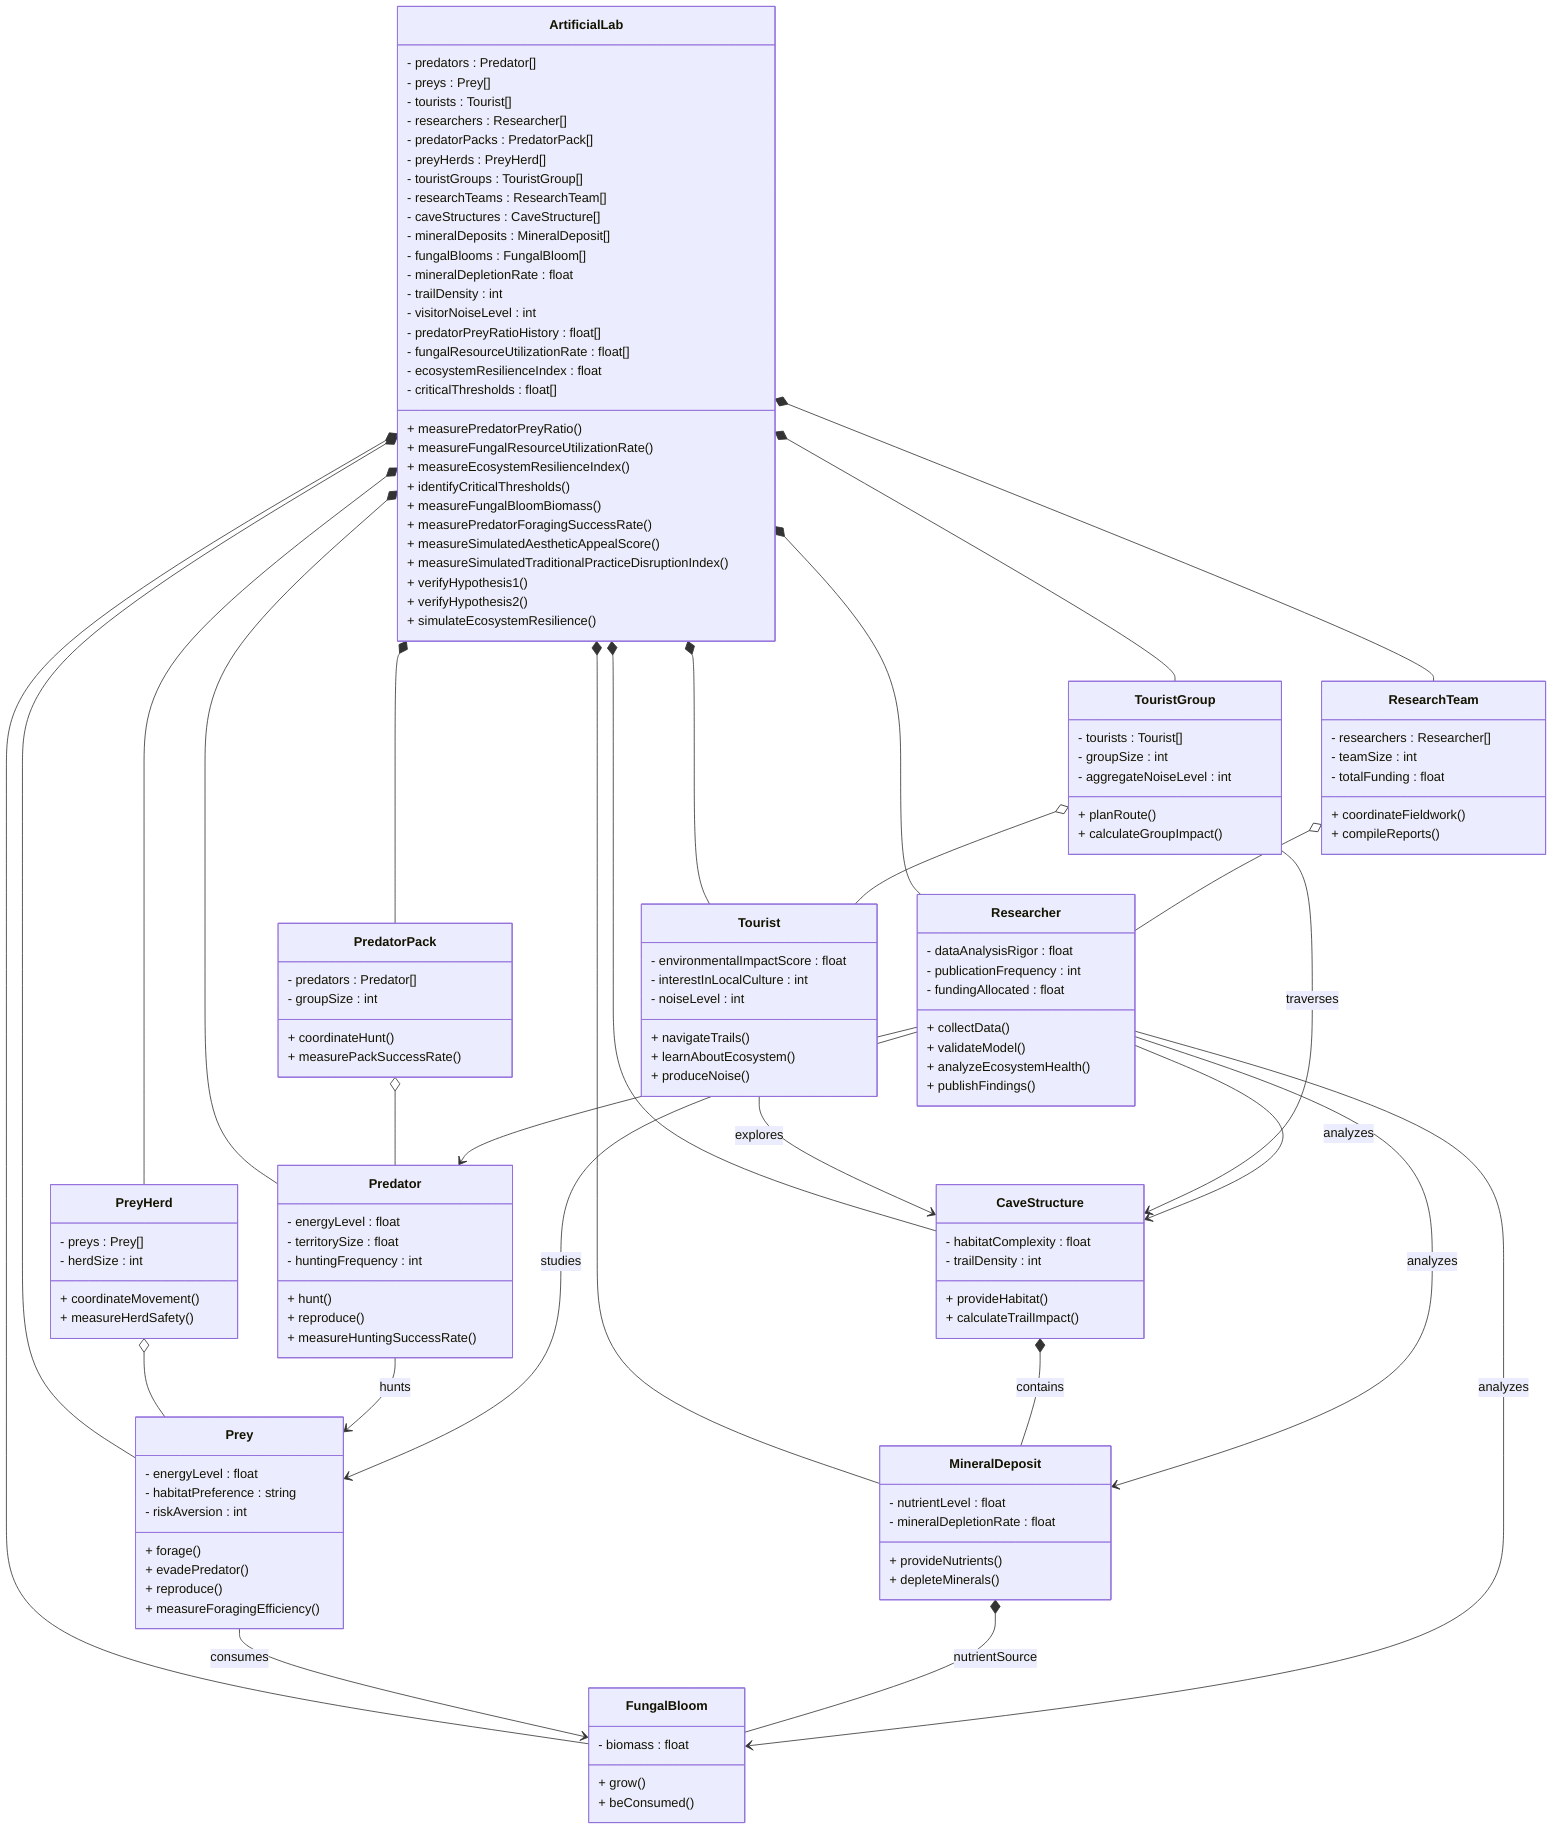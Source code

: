classDiagram
    class Predator {
        - energyLevel : float
        - territorySize : float
        - huntingFrequency : int
        + hunt()
        + reproduce()
        + measureHuntingSuccessRate()
    }

    class Prey {
        - energyLevel : float
        - habitatPreference : string
        - riskAversion : int
        + forage()
        + evadePredator()
        + reproduce()
        + measureForagingEfficiency()
    }

    class Tourist {
        - environmentalImpactScore : float
        - interestInLocalCulture : int
        - noiseLevel : int
        + navigateTrails()
        + learnAboutEcosystem()
        + produceNoise()
    }

    class Researcher {
        - dataAnalysisRigor : float
        - publicationFrequency : int
        - fundingAllocated : float
        + collectData()
        + validateModel()
        + analyzeEcosystemHealth()
        + publishFindings()
    }

    class PredatorPack {
        - predators : Predator[]
        - groupSize : int
        + coordinateHunt()
        + measurePackSuccessRate()
    }

    class PreyHerd {
        - preys : Prey[]
        - herdSize : int
        + coordinateMovement()
        + measureHerdSafety()
    }

    class TouristGroup {
        - tourists : Tourist[]
        - groupSize : int
        - aggregateNoiseLevel : int
        + planRoute()
        + calculateGroupImpact()
    }

    class ResearchTeam {
        - researchers : Researcher[]
        - teamSize : int
        - totalFunding : float
        + coordinateFieldwork()
        + compileReports()
    }

    class MineralDeposit {
        - nutrientLevel : float
        - mineralDepletionRate : float
        + provideNutrients()
        + depleteMinerals()
    }

    class CaveStructure {
        - habitatComplexity : float
        - trailDensity : int
        + provideHabitat()
        + calculateTrailImpact()
    }

    class FungalBloom {
        - biomass : float
        + grow()
        + beConsumed()
    }

    class ArtificialLab {
        - predators : Predator[]
        - preys : Prey[]
        - tourists : Tourist[]
        - researchers : Researcher[]
        - predatorPacks : PredatorPack[]
        - preyHerds : PreyHerd[]
        - touristGroups : TouristGroup[]
        - researchTeams : ResearchTeam[]
        - caveStructures : CaveStructure[]
        - mineralDeposits : MineralDeposit[]
        - fungalBlooms : FungalBloom[]
        - mineralDepletionRate : float
        - trailDensity : int
        - visitorNoiseLevel : int
        - predatorPreyRatioHistory : float[]
        - fungalResourceUtilizationRate : float[]
        - ecosystemResilienceIndex : float
        - criticalThresholds : float[]
        + measurePredatorPreyRatio()
        + measureFungalResourceUtilizationRate()
        + measureEcosystemResilienceIndex()
        + identifyCriticalThresholds()
        + measureFungalBloomBiomass()
        + measurePredatorForagingSuccessRate()
        + measureSimulatedAestheticAppealScore()
        + measureSimulatedTraditionalPracticeDisruptionIndex()
        + verifyHypothesis1()
        + verifyHypothesis2()
        + simulateEcosystemResilience()
    }

    ArtificialLab *-- Predator
    ArtificialLab *-- Prey
    ArtificialLab *-- Tourist
    ArtificialLab *-- Researcher
    ArtificialLab *-- PredatorPack
    ArtificialLab *-- PreyHerd
    ArtificialLab *-- TouristGroup
    ArtificialLab *-- ResearchTeam
    ArtificialLab *-- CaveStructure
    ArtificialLab *-- MineralDeposit
    ArtificialLab *-- FungalBloom

    PredatorPack o-- Predator
    PreyHerd   o-- Prey
    TouristGroup o-- Tourist
    ResearchTeam o-- Researcher

    Predator --> Prey : hunts
    Prey --> FungalBloom : consumes
    MineralDeposit *-- FungalBloom : nutrientSource
    CaveStructure *-- MineralDeposit : contains
    Tourist --> CaveStructure : explores
    TouristGroup --> CaveStructure : traverses
    Researcher --> Predator : studies
    Researcher --> Prey : studies
    Researcher --> FungalBloom : analyzes
    Researcher --> MineralDeposit : analyzes
    Researcher --> CaveStructure : analyzes